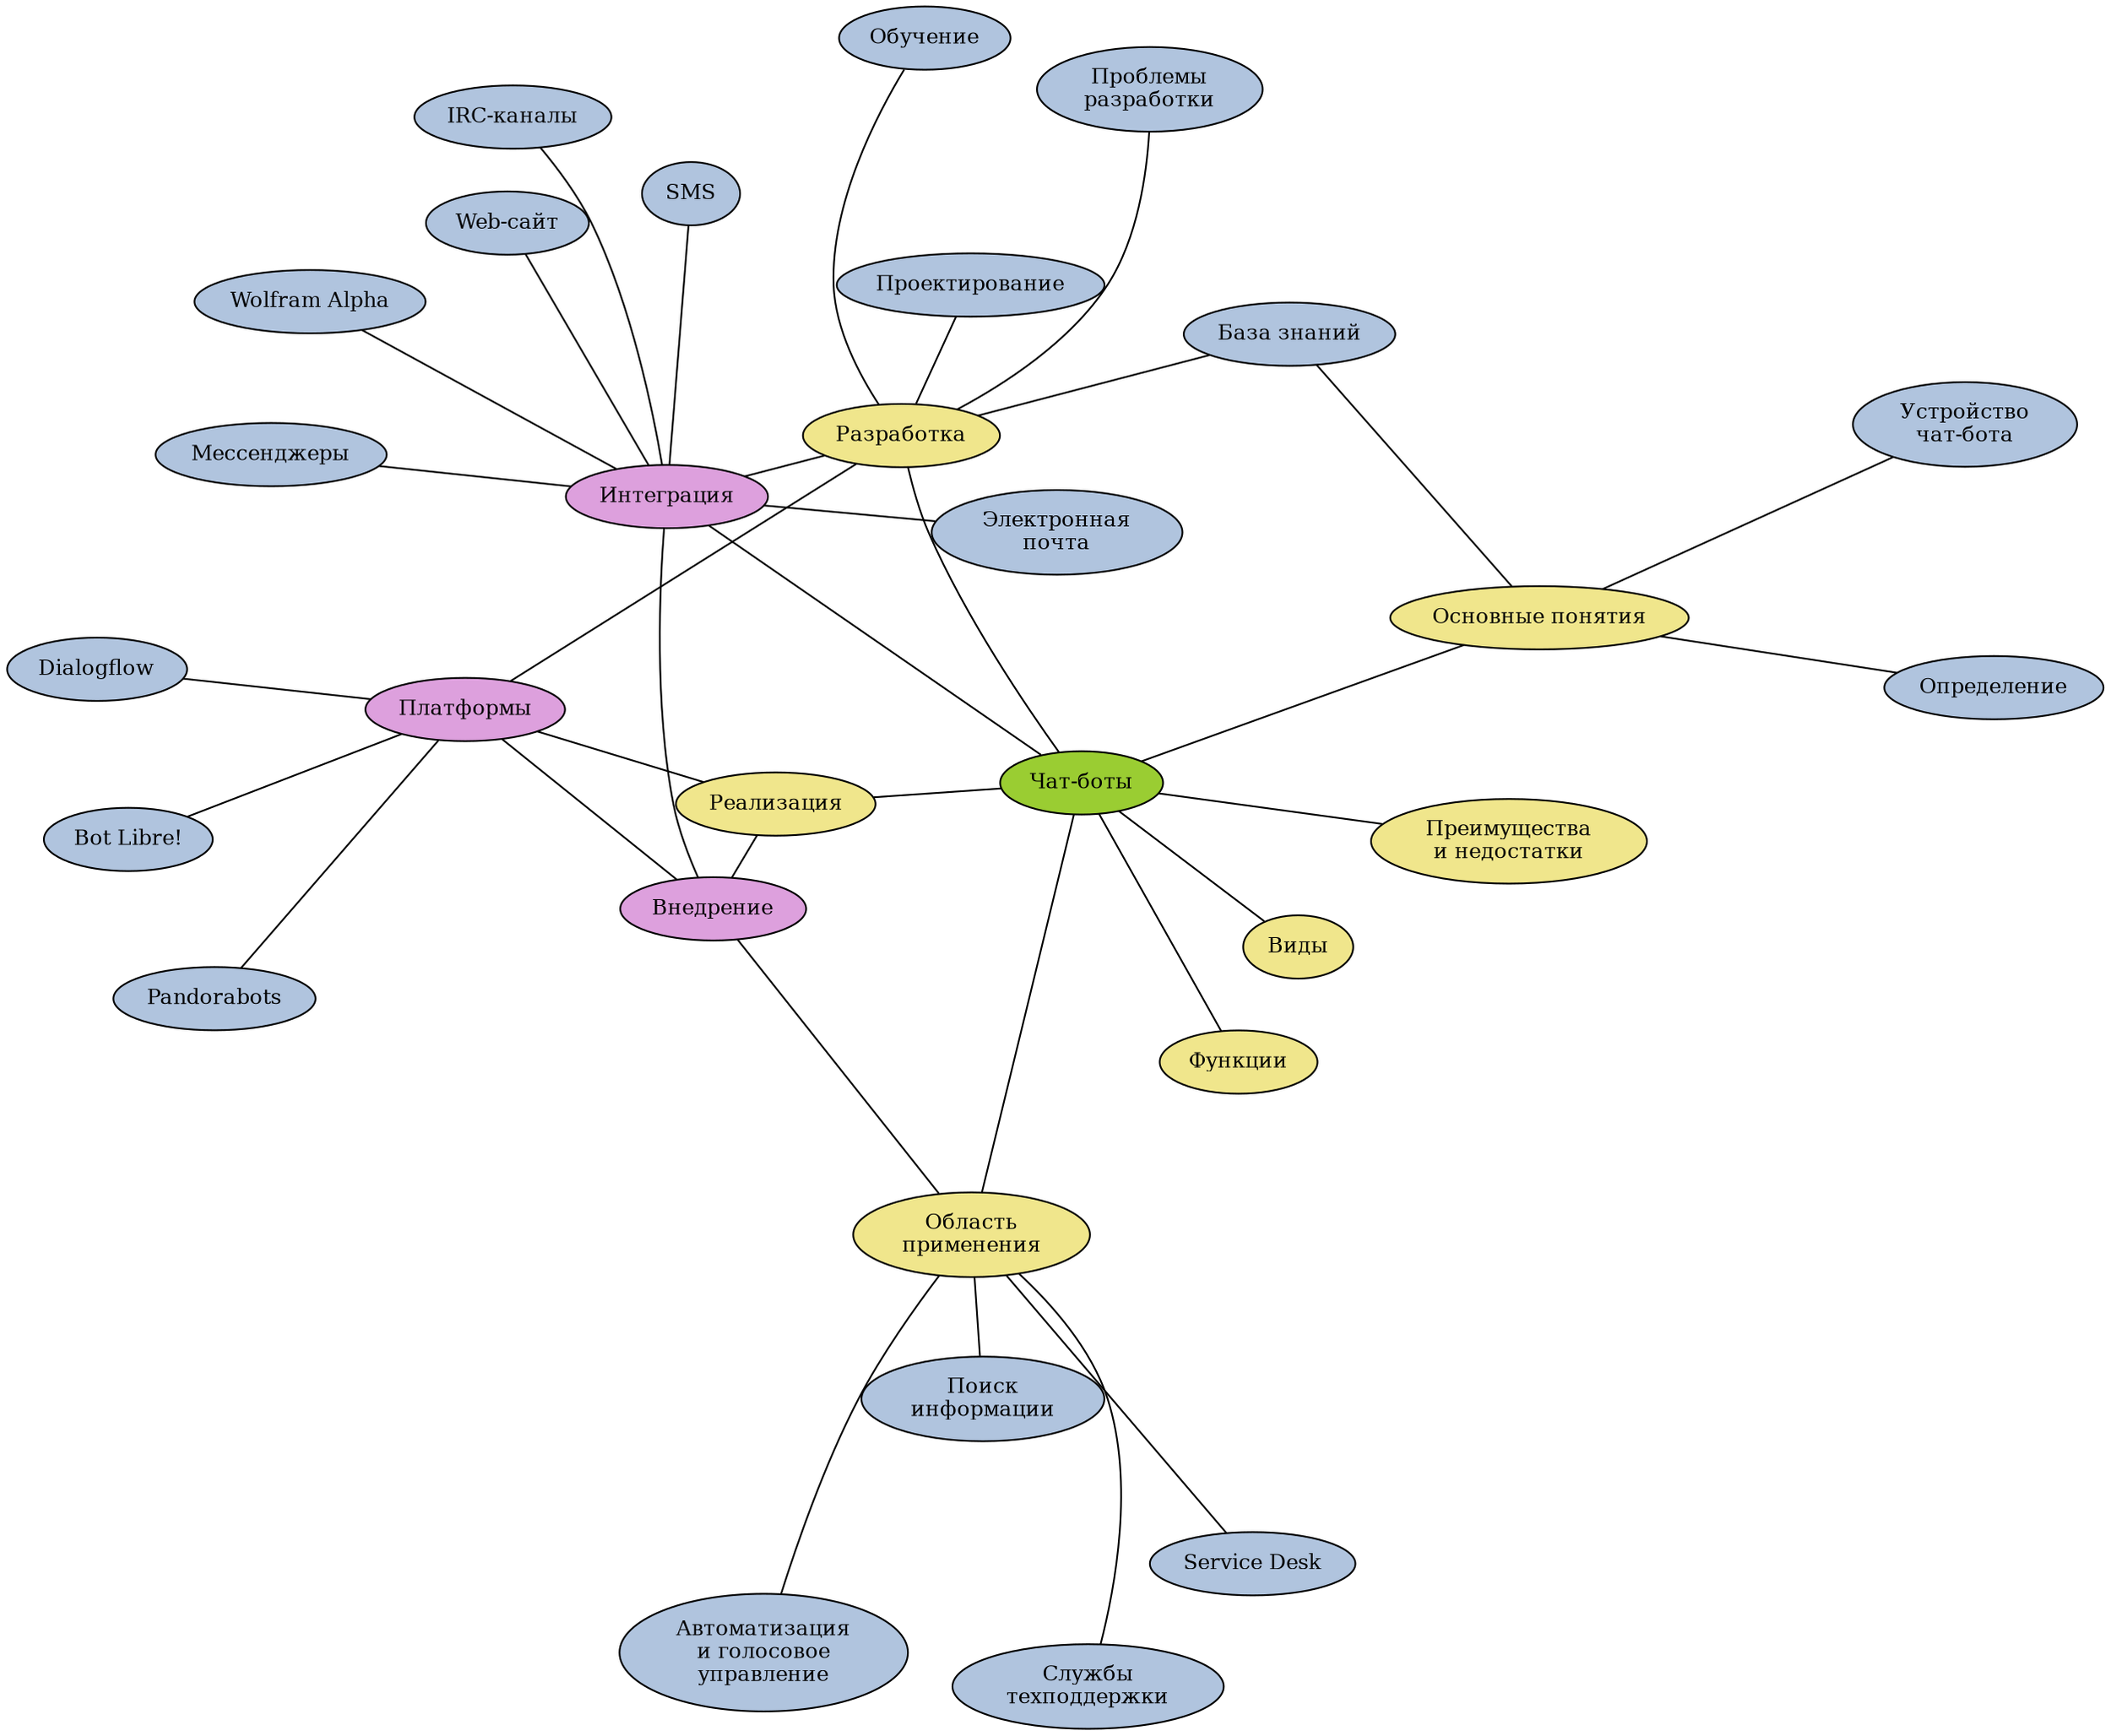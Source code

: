 graph chatbots {

// Configuration

graph [
center = true,
charset = "UTF-8",
label = "",
labelloc = "t",
labeljust = "c",
fontsize = 14,
layout = fdp,
splines = true
];

node [
fontsize = 12,
style = filled,
fillcolor = LightSteelBlue
];

edge [
style = solid
];

// Nodes

"Чат-боты" [fillcolor = YellowGreen];
"Основные понятия" [fillcolor = Khaki];
"Виды" [fillcolor = Khaki];
"Функции" [fillcolor = Khaki];
"Разработка" [fillcolor = Khaki];
"Реализация" [fillcolor = Khaki];
"Внедрение" [fillcolor = Plum];
"Преимущества\nи недостатки" [fillcolor = Khaki];
"Область\nприменения" [fillcolor = Khaki];
"Интеграция" [fillcolor = Plum];
"Платформы" [fillcolor = Plum];

// Edges

"Чат-боты" -- "Основные понятия";
"Чат-боты" -- "Виды";
"Чат-боты" -- "Функции";
"Чат-боты" -- "Разработка";
"Чат-боты" -- "Преимущества\nи недостатки";
"Чат-боты" -- "Область\nприменения";
"Чат-боты" -- "Интеграция";
"Чат-боты" -- "Реализация";

"Основные понятия" -- "Определение";
"Основные понятия" -- "База знаний";
"Основные понятия" -- "Устройство\nчат-бота";

"Разработка" -- "База знаний";
"Разработка" -- "Интеграция";
"Разработка" -- "Проектирование";
"Разработка" -- "Обучение";
"Разработка" -- "Проблемы\nразработки";
"Разработка" -- "Платформы";

"Реализация" -- "Платформы";
"Реализация" -- "Внедрение";

"Внедрение" -- "Интеграция";
"Внедрение" -- "Платформы";

"Платформы" -- "Bot Libre!";
"Платформы" -- "Pandorabots";
"Платформы" -- "Dialogflow";

"Интеграция" -- "Мессенджеры";
"Интеграция" -- "Электронная\nпочта";
"Интеграция" -- "SMS";
"Интеграция" -- "Web-сайт";
"Интеграция" -- "Wolfram Alpha";
"Интеграция" -- "IRC-каналы"

"Область\nприменения" -- "Внедрение";
"Область\nприменения" -- "Службы\nтехподдержки";
"Область\nприменения" -- "Service Desk";
"Область\nприменения" -- "Поиск\nинформации";
"Область\nприменения" -- "Автоматизация\nи голосовое\nуправление";
}
